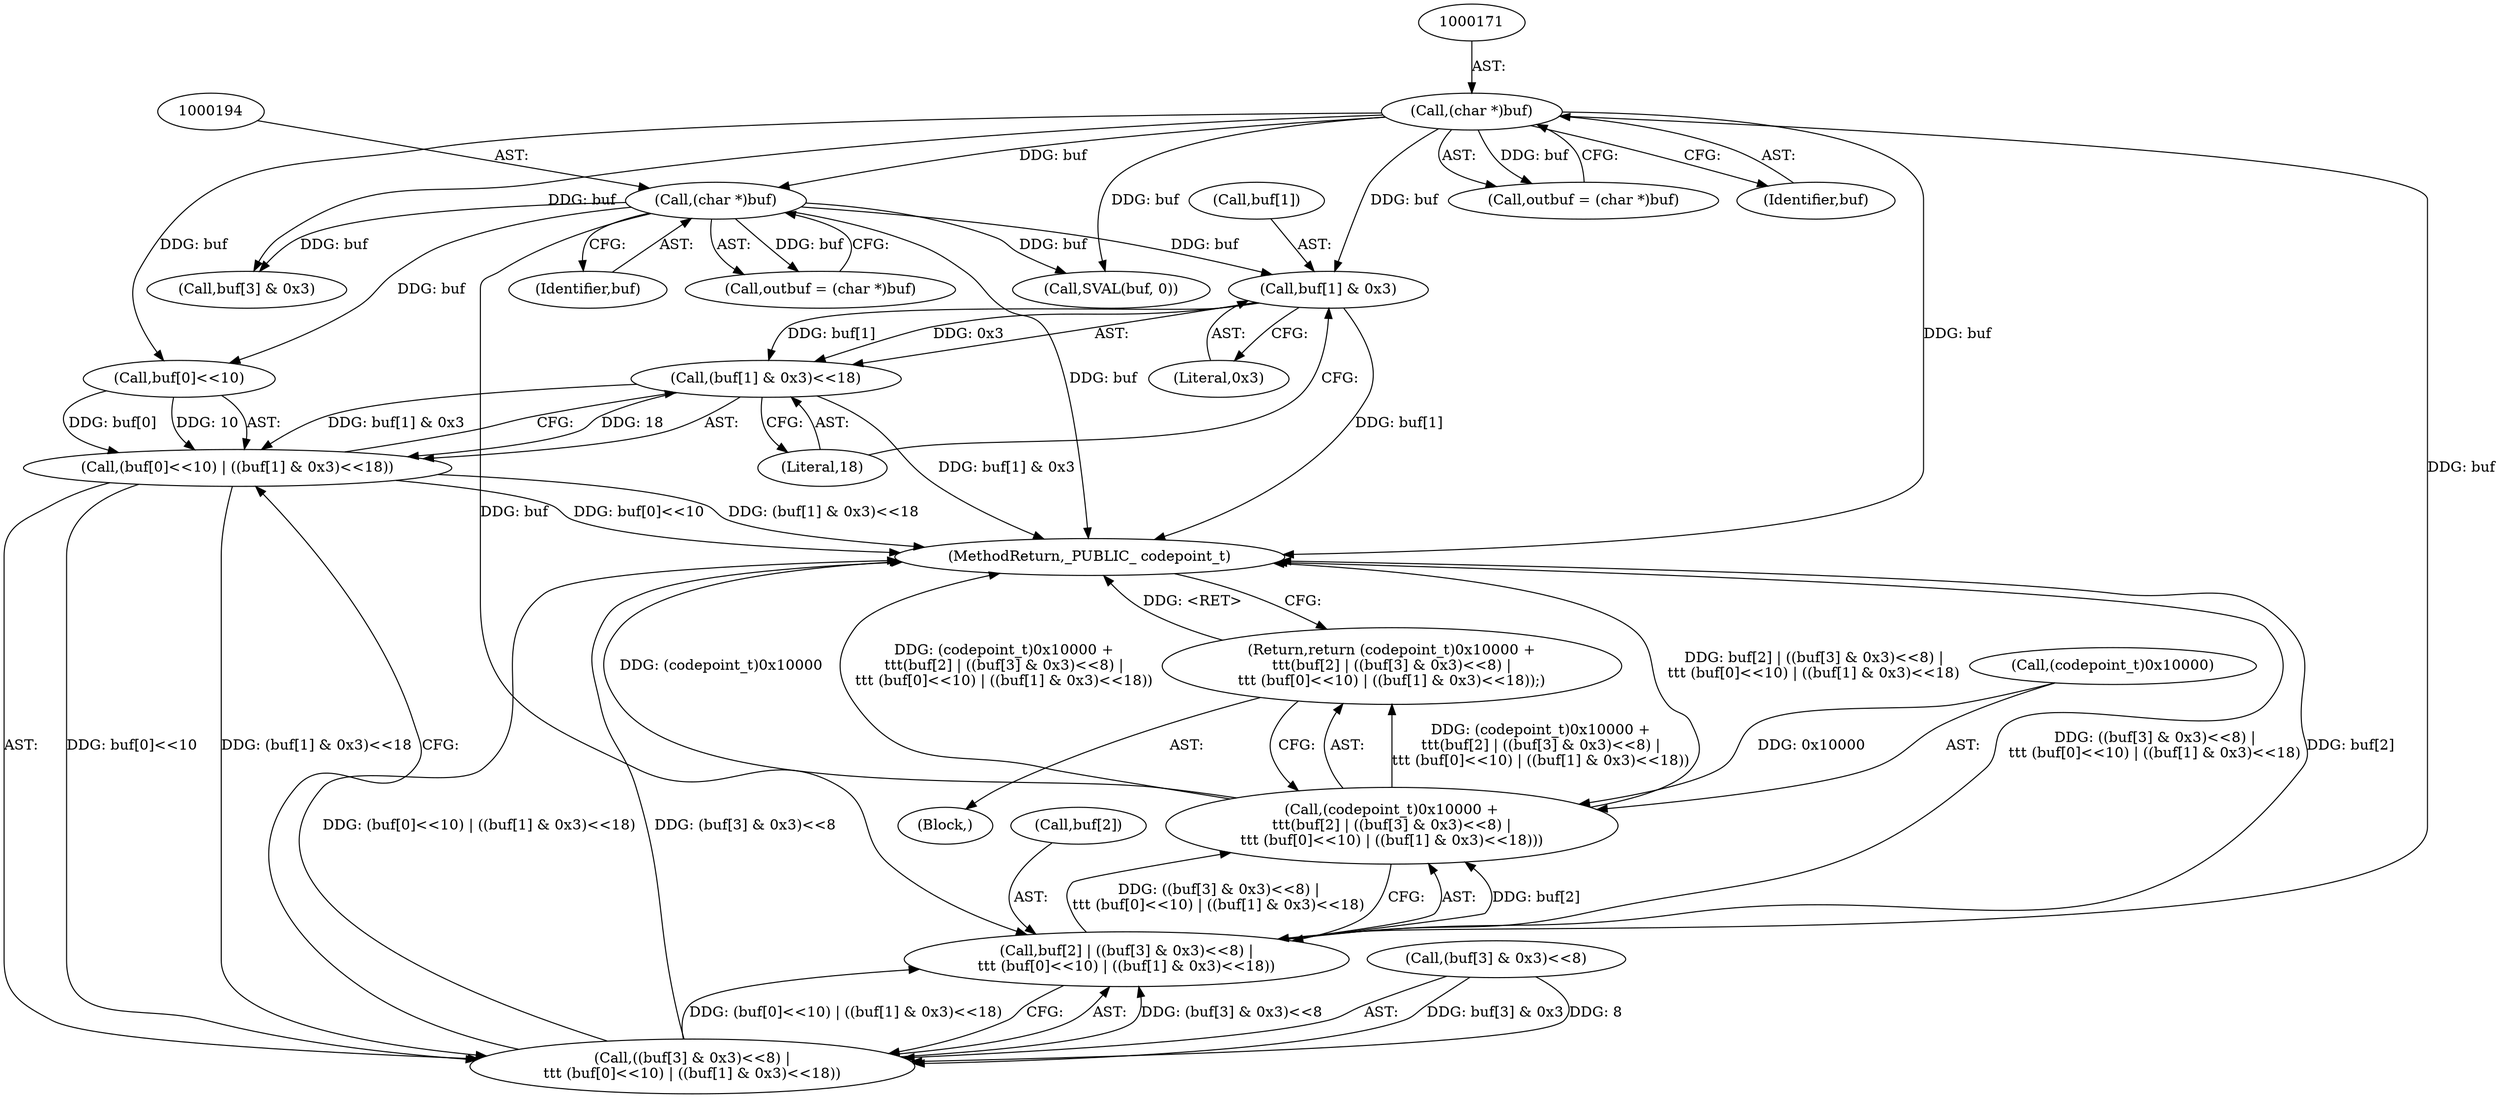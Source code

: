 digraph "0_samba_538d305de91e34a2938f5f219f18bf0e1918763f@array" {
"1000275" [label="(Call,buf[1] & 0x3)"];
"1000170" [label="(Call,(char *)buf)"];
"1000193" [label="(Call,(char *)buf)"];
"1000274" [label="(Call,(buf[1] & 0x3)<<18)"];
"1000268" [label="(Call,(buf[0]<<10) | ((buf[1] & 0x3)<<18))"];
"1000260" [label="(Call,((buf[3] & 0x3)<<8) |\n\t\t\t (buf[0]<<10) | ((buf[1] & 0x3)<<18))"];
"1000256" [label="(Call,buf[2] | ((buf[3] & 0x3)<<8) |\n\t\t\t (buf[0]<<10) | ((buf[1] & 0x3)<<18))"];
"1000252" [label="(Call,(codepoint_t)0x10000 +\n\t\t\t(buf[2] | ((buf[3] & 0x3)<<8) |\n\t\t\t (buf[0]<<10) | ((buf[1] & 0x3)<<18)))"];
"1000251" [label="(Return,return (codepoint_t)0x10000 +\n\t\t\t(buf[2] | ((buf[3] & 0x3)<<8) |\n\t\t\t (buf[0]<<10) | ((buf[1] & 0x3)<<18));)"];
"1000170" [label="(Call,(char *)buf)"];
"1000191" [label="(Call,outbuf = (char *)buf)"];
"1000257" [label="(Call,buf[2])"];
"1000275" [label="(Call,buf[1] & 0x3)"];
"1000262" [label="(Call,buf[3] & 0x3)"];
"1000195" [label="(Identifier,buf)"];
"1000253" [label="(Call,(codepoint_t)0x10000)"];
"1000251" [label="(Return,return (codepoint_t)0x10000 +\n\t\t\t(buf[2] | ((buf[3] & 0x3)<<8) |\n\t\t\t (buf[0]<<10) | ((buf[1] & 0x3)<<18));)"];
"1000193" [label="(Call,(char *)buf)"];
"1000279" [label="(Literal,0x3)"];
"1000269" [label="(Call,buf[0]<<10)"];
"1000250" [label="(Block,)"];
"1000261" [label="(Call,(buf[3] & 0x3)<<8)"];
"1000280" [label="(Literal,18)"];
"1000260" [label="(Call,((buf[3] & 0x3)<<8) |\n\t\t\t (buf[0]<<10) | ((buf[1] & 0x3)<<18))"];
"1000256" [label="(Call,buf[2] | ((buf[3] & 0x3)<<8) |\n\t\t\t (buf[0]<<10) | ((buf[1] & 0x3)<<18))"];
"1000252" [label="(Call,(codepoint_t)0x10000 +\n\t\t\t(buf[2] | ((buf[3] & 0x3)<<8) |\n\t\t\t (buf[0]<<10) | ((buf[1] & 0x3)<<18)))"];
"1000276" [label="(Call,buf[1])"];
"1000283" [label="(MethodReturn,_PUBLIC_ codepoint_t)"];
"1000243" [label="(Call,SVAL(buf, 0))"];
"1000268" [label="(Call,(buf[0]<<10) | ((buf[1] & 0x3)<<18))"];
"1000168" [label="(Call,outbuf = (char *)buf)"];
"1000274" [label="(Call,(buf[1] & 0x3)<<18)"];
"1000172" [label="(Identifier,buf)"];
"1000275" -> "1000274"  [label="AST: "];
"1000275" -> "1000279"  [label="CFG: "];
"1000276" -> "1000275"  [label="AST: "];
"1000279" -> "1000275"  [label="AST: "];
"1000280" -> "1000275"  [label="CFG: "];
"1000275" -> "1000283"  [label="DDG: buf[1]"];
"1000275" -> "1000274"  [label="DDG: buf[1]"];
"1000275" -> "1000274"  [label="DDG: 0x3"];
"1000170" -> "1000275"  [label="DDG: buf"];
"1000193" -> "1000275"  [label="DDG: buf"];
"1000170" -> "1000168"  [label="AST: "];
"1000170" -> "1000172"  [label="CFG: "];
"1000171" -> "1000170"  [label="AST: "];
"1000172" -> "1000170"  [label="AST: "];
"1000168" -> "1000170"  [label="CFG: "];
"1000170" -> "1000283"  [label="DDG: buf"];
"1000170" -> "1000168"  [label="DDG: buf"];
"1000170" -> "1000193"  [label="DDG: buf"];
"1000170" -> "1000243"  [label="DDG: buf"];
"1000170" -> "1000256"  [label="DDG: buf"];
"1000170" -> "1000262"  [label="DDG: buf"];
"1000170" -> "1000269"  [label="DDG: buf"];
"1000193" -> "1000191"  [label="AST: "];
"1000193" -> "1000195"  [label="CFG: "];
"1000194" -> "1000193"  [label="AST: "];
"1000195" -> "1000193"  [label="AST: "];
"1000191" -> "1000193"  [label="CFG: "];
"1000193" -> "1000283"  [label="DDG: buf"];
"1000193" -> "1000191"  [label="DDG: buf"];
"1000193" -> "1000243"  [label="DDG: buf"];
"1000193" -> "1000256"  [label="DDG: buf"];
"1000193" -> "1000262"  [label="DDG: buf"];
"1000193" -> "1000269"  [label="DDG: buf"];
"1000274" -> "1000268"  [label="AST: "];
"1000274" -> "1000280"  [label="CFG: "];
"1000280" -> "1000274"  [label="AST: "];
"1000268" -> "1000274"  [label="CFG: "];
"1000274" -> "1000283"  [label="DDG: buf[1] & 0x3"];
"1000274" -> "1000268"  [label="DDG: buf[1] & 0x3"];
"1000274" -> "1000268"  [label="DDG: 18"];
"1000268" -> "1000260"  [label="AST: "];
"1000269" -> "1000268"  [label="AST: "];
"1000260" -> "1000268"  [label="CFG: "];
"1000268" -> "1000283"  [label="DDG: buf[0]<<10"];
"1000268" -> "1000283"  [label="DDG: (buf[1] & 0x3)<<18"];
"1000268" -> "1000260"  [label="DDG: buf[0]<<10"];
"1000268" -> "1000260"  [label="DDG: (buf[1] & 0x3)<<18"];
"1000269" -> "1000268"  [label="DDG: buf[0]"];
"1000269" -> "1000268"  [label="DDG: 10"];
"1000260" -> "1000256"  [label="AST: "];
"1000261" -> "1000260"  [label="AST: "];
"1000256" -> "1000260"  [label="CFG: "];
"1000260" -> "1000283"  [label="DDG: (buf[0]<<10) | ((buf[1] & 0x3)<<18)"];
"1000260" -> "1000283"  [label="DDG: (buf[3] & 0x3)<<8"];
"1000260" -> "1000256"  [label="DDG: (buf[3] & 0x3)<<8"];
"1000260" -> "1000256"  [label="DDG: (buf[0]<<10) | ((buf[1] & 0x3)<<18)"];
"1000261" -> "1000260"  [label="DDG: buf[3] & 0x3"];
"1000261" -> "1000260"  [label="DDG: 8"];
"1000256" -> "1000252"  [label="AST: "];
"1000257" -> "1000256"  [label="AST: "];
"1000252" -> "1000256"  [label="CFG: "];
"1000256" -> "1000283"  [label="DDG: ((buf[3] & 0x3)<<8) |\n\t\t\t (buf[0]<<10) | ((buf[1] & 0x3)<<18)"];
"1000256" -> "1000283"  [label="DDG: buf[2]"];
"1000256" -> "1000252"  [label="DDG: buf[2]"];
"1000256" -> "1000252"  [label="DDG: ((buf[3] & 0x3)<<8) |\n\t\t\t (buf[0]<<10) | ((buf[1] & 0x3)<<18)"];
"1000252" -> "1000251"  [label="AST: "];
"1000253" -> "1000252"  [label="AST: "];
"1000251" -> "1000252"  [label="CFG: "];
"1000252" -> "1000283"  [label="DDG: (codepoint_t)0x10000"];
"1000252" -> "1000283"  [label="DDG: (codepoint_t)0x10000 +\n\t\t\t(buf[2] | ((buf[3] & 0x3)<<8) |\n\t\t\t (buf[0]<<10) | ((buf[1] & 0x3)<<18))"];
"1000252" -> "1000283"  [label="DDG: buf[2] | ((buf[3] & 0x3)<<8) |\n\t\t\t (buf[0]<<10) | ((buf[1] & 0x3)<<18)"];
"1000252" -> "1000251"  [label="DDG: (codepoint_t)0x10000 +\n\t\t\t(buf[2] | ((buf[3] & 0x3)<<8) |\n\t\t\t (buf[0]<<10) | ((buf[1] & 0x3)<<18))"];
"1000253" -> "1000252"  [label="DDG: 0x10000"];
"1000251" -> "1000250"  [label="AST: "];
"1000283" -> "1000251"  [label="CFG: "];
"1000251" -> "1000283"  [label="DDG: <RET>"];
}
